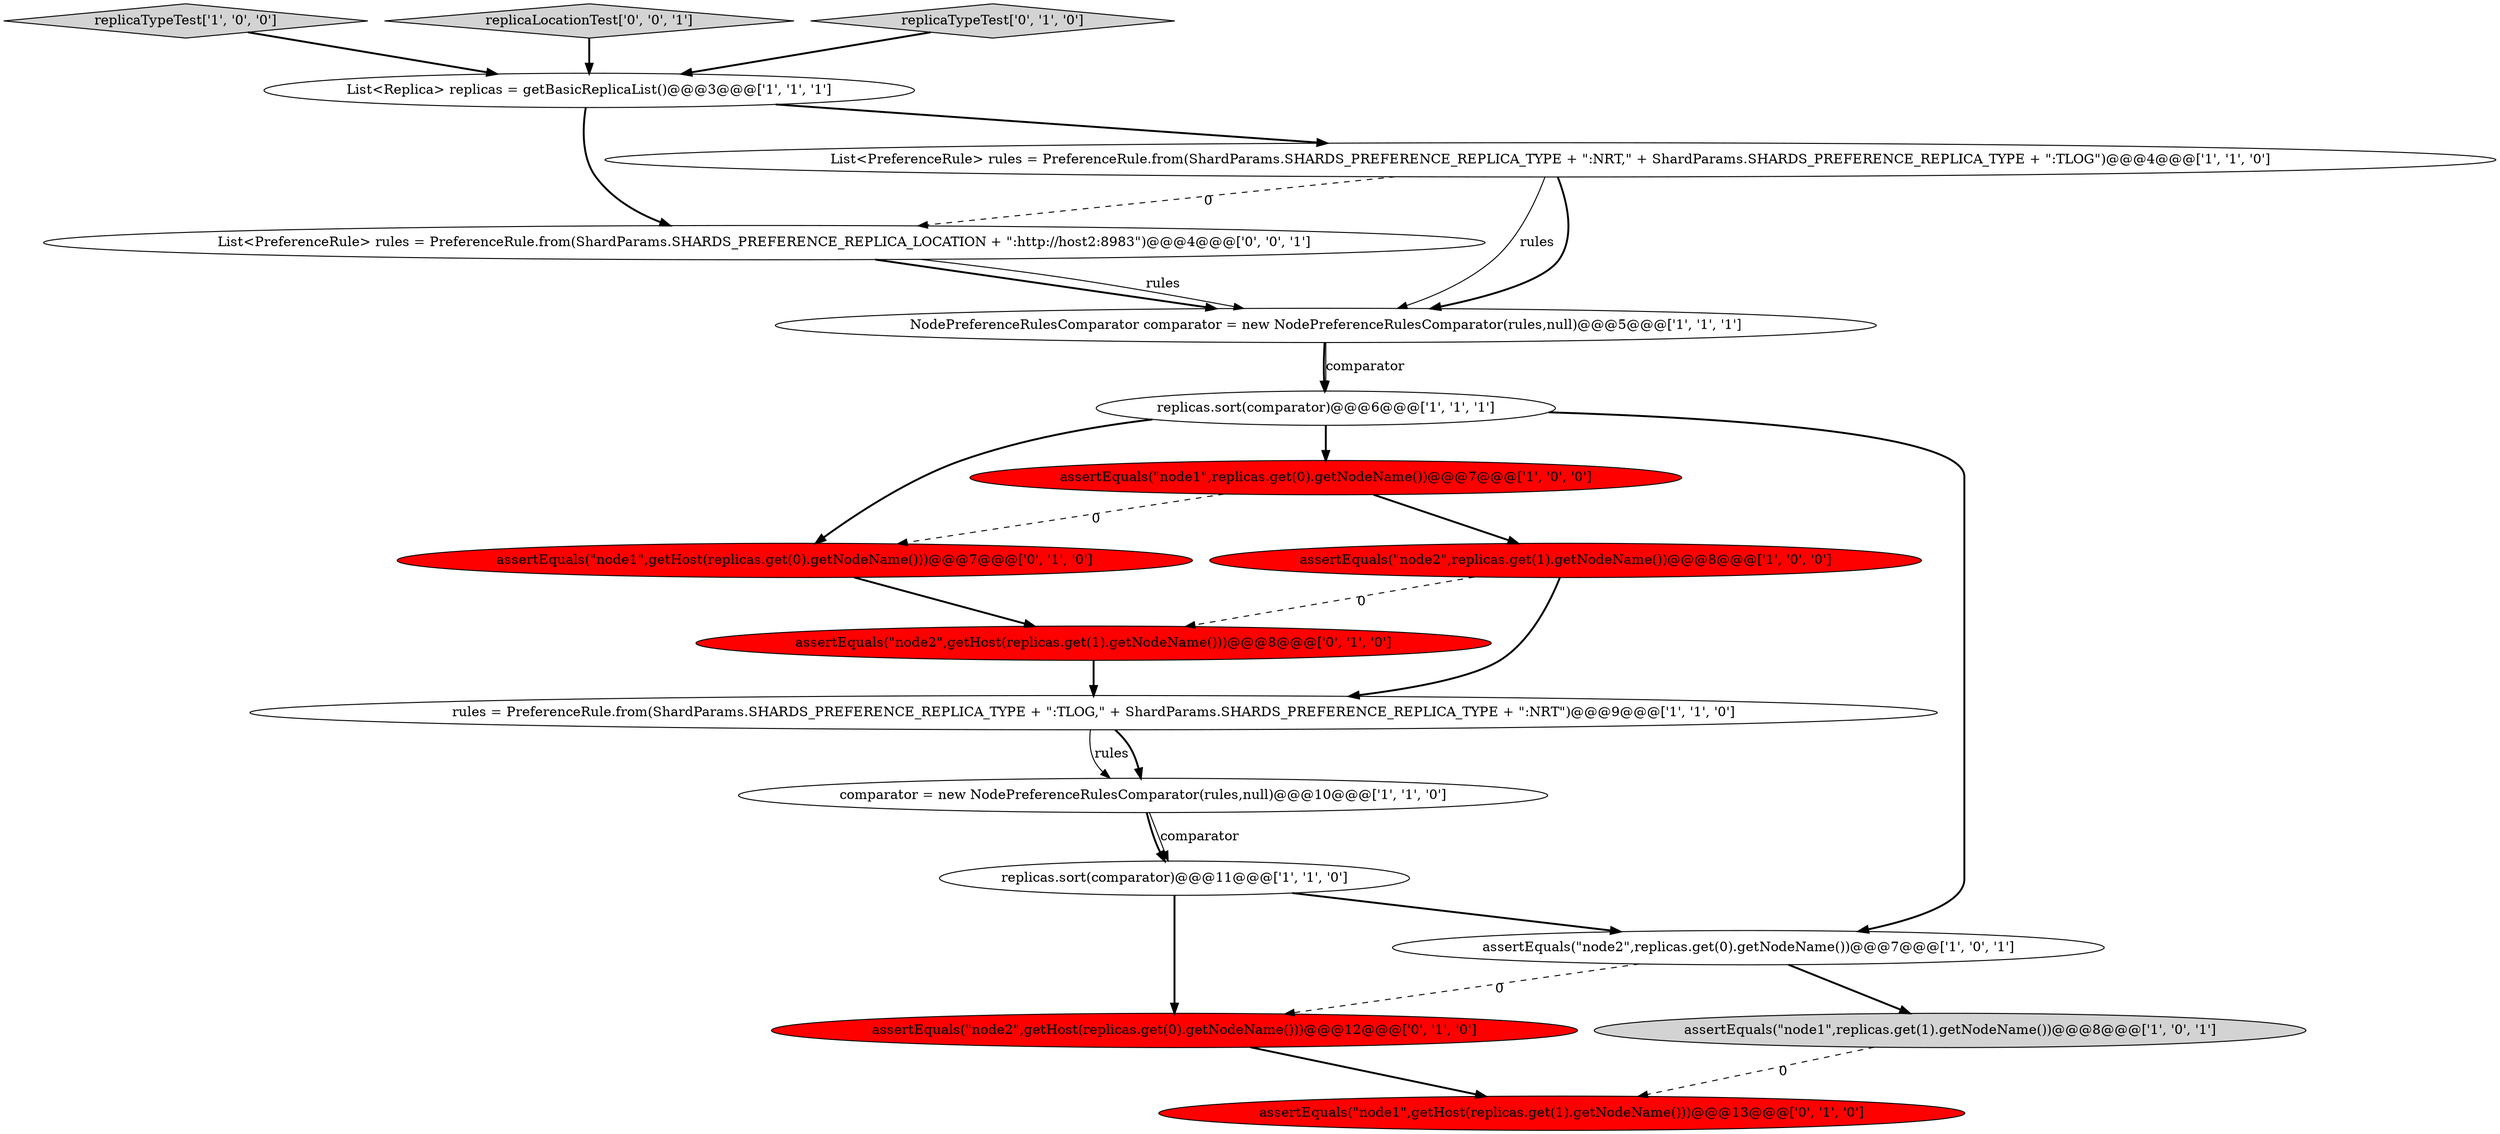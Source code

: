 digraph {
7 [style = filled, label = "replicaTypeTest['1', '0', '0']", fillcolor = lightgray, shape = diamond image = "AAA0AAABBB1BBB"];
6 [style = filled, label = "replicas.sort(comparator)@@@6@@@['1', '1', '1']", fillcolor = white, shape = ellipse image = "AAA0AAABBB1BBB"];
1 [style = filled, label = "assertEquals(\"node2\",replicas.get(1).getNodeName())@@@8@@@['1', '0', '0']", fillcolor = red, shape = ellipse image = "AAA1AAABBB1BBB"];
5 [style = filled, label = "rules = PreferenceRule.from(ShardParams.SHARDS_PREFERENCE_REPLICA_TYPE + \":TLOG,\" + ShardParams.SHARDS_PREFERENCE_REPLICA_TYPE + \":NRT\")@@@9@@@['1', '1', '0']", fillcolor = white, shape = ellipse image = "AAA0AAABBB1BBB"];
8 [style = filled, label = "List<Replica> replicas = getBasicReplicaList()@@@3@@@['1', '1', '1']", fillcolor = white, shape = ellipse image = "AAA0AAABBB1BBB"];
15 [style = filled, label = "assertEquals(\"node1\",getHost(replicas.get(0).getNodeName()))@@@7@@@['0', '1', '0']", fillcolor = red, shape = ellipse image = "AAA1AAABBB2BBB"];
17 [style = filled, label = "replicaLocationTest['0', '0', '1']", fillcolor = lightgray, shape = diamond image = "AAA0AAABBB3BBB"];
18 [style = filled, label = "List<PreferenceRule> rules = PreferenceRule.from(ShardParams.SHARDS_PREFERENCE_REPLICA_LOCATION + \":http://host2:8983\")@@@4@@@['0', '0', '1']", fillcolor = white, shape = ellipse image = "AAA0AAABBB3BBB"];
0 [style = filled, label = "List<PreferenceRule> rules = PreferenceRule.from(ShardParams.SHARDS_PREFERENCE_REPLICA_TYPE + \":NRT,\" + ShardParams.SHARDS_PREFERENCE_REPLICA_TYPE + \":TLOG\")@@@4@@@['1', '1', '0']", fillcolor = white, shape = ellipse image = "AAA0AAABBB1BBB"];
12 [style = filled, label = "assertEquals(\"node2\",getHost(replicas.get(1).getNodeName()))@@@8@@@['0', '1', '0']", fillcolor = red, shape = ellipse image = "AAA1AAABBB2BBB"];
13 [style = filled, label = "replicaTypeTest['0', '1', '0']", fillcolor = lightgray, shape = diamond image = "AAA0AAABBB2BBB"];
3 [style = filled, label = "replicas.sort(comparator)@@@11@@@['1', '1', '0']", fillcolor = white, shape = ellipse image = "AAA0AAABBB1BBB"];
2 [style = filled, label = "assertEquals(\"node1\",replicas.get(1).getNodeName())@@@8@@@['1', '0', '1']", fillcolor = lightgray, shape = ellipse image = "AAA0AAABBB1BBB"];
10 [style = filled, label = "NodePreferenceRulesComparator comparator = new NodePreferenceRulesComparator(rules,null)@@@5@@@['1', '1', '1']", fillcolor = white, shape = ellipse image = "AAA0AAABBB1BBB"];
14 [style = filled, label = "assertEquals(\"node2\",getHost(replicas.get(0).getNodeName()))@@@12@@@['0', '1', '0']", fillcolor = red, shape = ellipse image = "AAA1AAABBB2BBB"];
16 [style = filled, label = "assertEquals(\"node1\",getHost(replicas.get(1).getNodeName()))@@@13@@@['0', '1', '0']", fillcolor = red, shape = ellipse image = "AAA1AAABBB2BBB"];
11 [style = filled, label = "comparator = new NodePreferenceRulesComparator(rules,null)@@@10@@@['1', '1', '0']", fillcolor = white, shape = ellipse image = "AAA0AAABBB1BBB"];
9 [style = filled, label = "assertEquals(\"node1\",replicas.get(0).getNodeName())@@@7@@@['1', '0', '0']", fillcolor = red, shape = ellipse image = "AAA1AAABBB1BBB"];
4 [style = filled, label = "assertEquals(\"node2\",replicas.get(0).getNodeName())@@@7@@@['1', '0', '1']", fillcolor = white, shape = ellipse image = "AAA0AAABBB1BBB"];
1->5 [style = bold, label=""];
14->16 [style = bold, label=""];
17->8 [style = bold, label=""];
12->5 [style = bold, label=""];
8->18 [style = bold, label=""];
3->14 [style = bold, label=""];
5->11 [style = solid, label="rules"];
4->2 [style = bold, label=""];
7->8 [style = bold, label=""];
3->4 [style = bold, label=""];
10->6 [style = bold, label=""];
10->6 [style = solid, label="comparator"];
6->15 [style = bold, label=""];
8->0 [style = bold, label=""];
0->10 [style = solid, label="rules"];
1->12 [style = dashed, label="0"];
6->4 [style = bold, label=""];
0->10 [style = bold, label=""];
18->10 [style = bold, label=""];
11->3 [style = bold, label=""];
2->16 [style = dashed, label="0"];
18->10 [style = solid, label="rules"];
0->18 [style = dashed, label="0"];
4->14 [style = dashed, label="0"];
5->11 [style = bold, label=""];
15->12 [style = bold, label=""];
6->9 [style = bold, label=""];
9->1 [style = bold, label=""];
13->8 [style = bold, label=""];
9->15 [style = dashed, label="0"];
11->3 [style = solid, label="comparator"];
}
